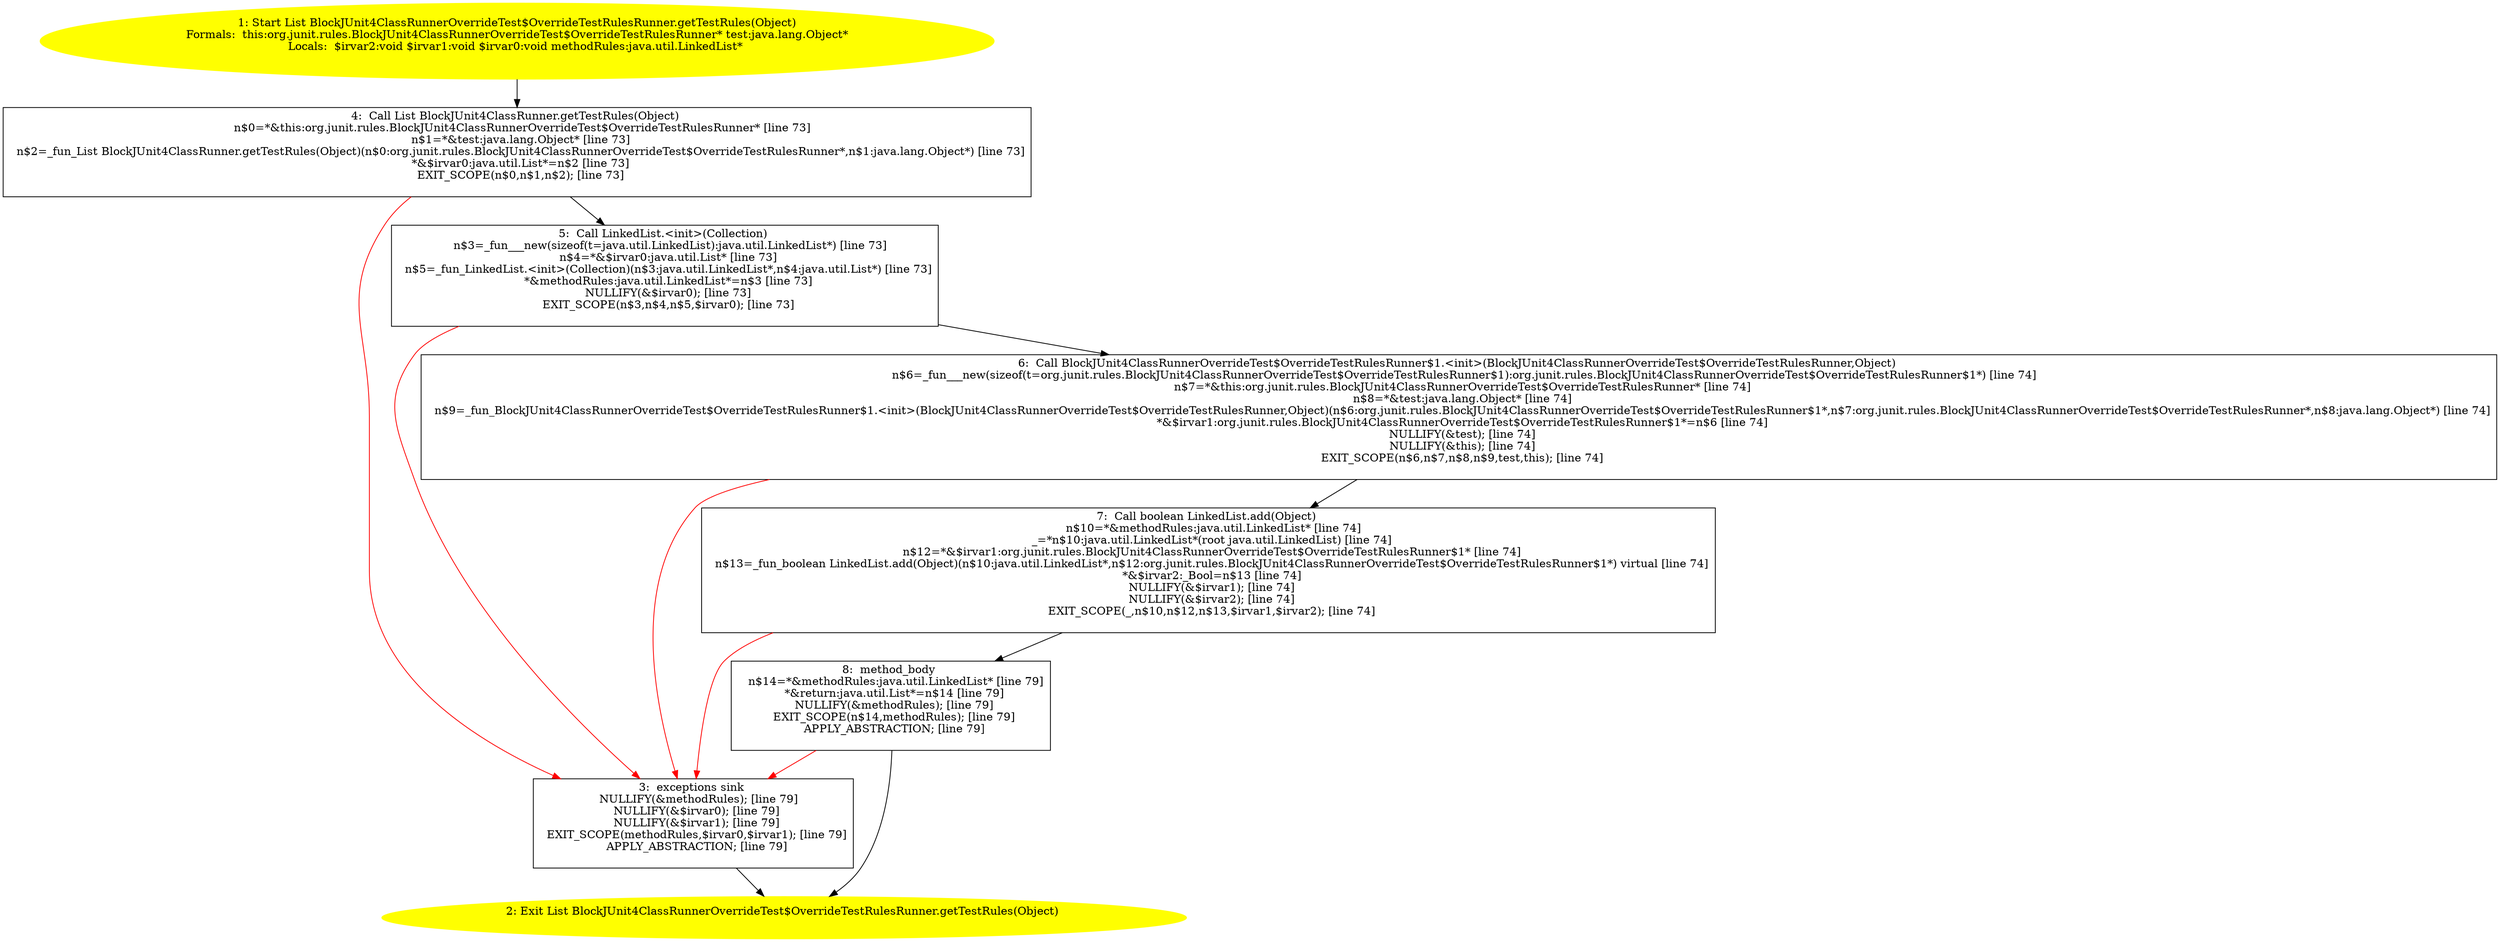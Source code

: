 /* @generated */
digraph cfg {
"org.junit.rules.BlockJUnit4ClassRunnerOverrideTest$OverrideTestRulesRunner.getTestRules(java.lang.Ob.a8a9a30110a15da551db9734cd90aac4_1" [label="1: Start List BlockJUnit4ClassRunnerOverrideTest$OverrideTestRulesRunner.getTestRules(Object)\nFormals:  this:org.junit.rules.BlockJUnit4ClassRunnerOverrideTest$OverrideTestRulesRunner* test:java.lang.Object*\nLocals:  $irvar2:void $irvar1:void $irvar0:void methodRules:java.util.LinkedList* \n  " color=yellow style=filled]
	

	 "org.junit.rules.BlockJUnit4ClassRunnerOverrideTest$OverrideTestRulesRunner.getTestRules(java.lang.Ob.a8a9a30110a15da551db9734cd90aac4_1" -> "org.junit.rules.BlockJUnit4ClassRunnerOverrideTest$OverrideTestRulesRunner.getTestRules(java.lang.Ob.a8a9a30110a15da551db9734cd90aac4_4" ;
"org.junit.rules.BlockJUnit4ClassRunnerOverrideTest$OverrideTestRulesRunner.getTestRules(java.lang.Ob.a8a9a30110a15da551db9734cd90aac4_2" [label="2: Exit List BlockJUnit4ClassRunnerOverrideTest$OverrideTestRulesRunner.getTestRules(Object) \n  " color=yellow style=filled]
	

"org.junit.rules.BlockJUnit4ClassRunnerOverrideTest$OverrideTestRulesRunner.getTestRules(java.lang.Ob.a8a9a30110a15da551db9734cd90aac4_3" [label="3:  exceptions sink \n   NULLIFY(&methodRules); [line 79]\n  NULLIFY(&$irvar0); [line 79]\n  NULLIFY(&$irvar1); [line 79]\n  EXIT_SCOPE(methodRules,$irvar0,$irvar1); [line 79]\n  APPLY_ABSTRACTION; [line 79]\n " shape="box"]
	

	 "org.junit.rules.BlockJUnit4ClassRunnerOverrideTest$OverrideTestRulesRunner.getTestRules(java.lang.Ob.a8a9a30110a15da551db9734cd90aac4_3" -> "org.junit.rules.BlockJUnit4ClassRunnerOverrideTest$OverrideTestRulesRunner.getTestRules(java.lang.Ob.a8a9a30110a15da551db9734cd90aac4_2" ;
"org.junit.rules.BlockJUnit4ClassRunnerOverrideTest$OverrideTestRulesRunner.getTestRules(java.lang.Ob.a8a9a30110a15da551db9734cd90aac4_4" [label="4:  Call List BlockJUnit4ClassRunner.getTestRules(Object) \n   n$0=*&this:org.junit.rules.BlockJUnit4ClassRunnerOverrideTest$OverrideTestRulesRunner* [line 73]\n  n$1=*&test:java.lang.Object* [line 73]\n  n$2=_fun_List BlockJUnit4ClassRunner.getTestRules(Object)(n$0:org.junit.rules.BlockJUnit4ClassRunnerOverrideTest$OverrideTestRulesRunner*,n$1:java.lang.Object*) [line 73]\n  *&$irvar0:java.util.List*=n$2 [line 73]\n  EXIT_SCOPE(n$0,n$1,n$2); [line 73]\n " shape="box"]
	

	 "org.junit.rules.BlockJUnit4ClassRunnerOverrideTest$OverrideTestRulesRunner.getTestRules(java.lang.Ob.a8a9a30110a15da551db9734cd90aac4_4" -> "org.junit.rules.BlockJUnit4ClassRunnerOverrideTest$OverrideTestRulesRunner.getTestRules(java.lang.Ob.a8a9a30110a15da551db9734cd90aac4_5" ;
	 "org.junit.rules.BlockJUnit4ClassRunnerOverrideTest$OverrideTestRulesRunner.getTestRules(java.lang.Ob.a8a9a30110a15da551db9734cd90aac4_4" -> "org.junit.rules.BlockJUnit4ClassRunnerOverrideTest$OverrideTestRulesRunner.getTestRules(java.lang.Ob.a8a9a30110a15da551db9734cd90aac4_3" [color="red" ];
"org.junit.rules.BlockJUnit4ClassRunnerOverrideTest$OverrideTestRulesRunner.getTestRules(java.lang.Ob.a8a9a30110a15da551db9734cd90aac4_5" [label="5:  Call LinkedList.<init>(Collection) \n   n$3=_fun___new(sizeof(t=java.util.LinkedList):java.util.LinkedList*) [line 73]\n  n$4=*&$irvar0:java.util.List* [line 73]\n  n$5=_fun_LinkedList.<init>(Collection)(n$3:java.util.LinkedList*,n$4:java.util.List*) [line 73]\n  *&methodRules:java.util.LinkedList*=n$3 [line 73]\n  NULLIFY(&$irvar0); [line 73]\n  EXIT_SCOPE(n$3,n$4,n$5,$irvar0); [line 73]\n " shape="box"]
	

	 "org.junit.rules.BlockJUnit4ClassRunnerOverrideTest$OverrideTestRulesRunner.getTestRules(java.lang.Ob.a8a9a30110a15da551db9734cd90aac4_5" -> "org.junit.rules.BlockJUnit4ClassRunnerOverrideTest$OverrideTestRulesRunner.getTestRules(java.lang.Ob.a8a9a30110a15da551db9734cd90aac4_6" ;
	 "org.junit.rules.BlockJUnit4ClassRunnerOverrideTest$OverrideTestRulesRunner.getTestRules(java.lang.Ob.a8a9a30110a15da551db9734cd90aac4_5" -> "org.junit.rules.BlockJUnit4ClassRunnerOverrideTest$OverrideTestRulesRunner.getTestRules(java.lang.Ob.a8a9a30110a15da551db9734cd90aac4_3" [color="red" ];
"org.junit.rules.BlockJUnit4ClassRunnerOverrideTest$OverrideTestRulesRunner.getTestRules(java.lang.Ob.a8a9a30110a15da551db9734cd90aac4_6" [label="6:  Call BlockJUnit4ClassRunnerOverrideTest$OverrideTestRulesRunner$1.<init>(BlockJUnit4ClassRunnerOverrideTest$OverrideTestRulesRunner,Object) \n   n$6=_fun___new(sizeof(t=org.junit.rules.BlockJUnit4ClassRunnerOverrideTest$OverrideTestRulesRunner$1):org.junit.rules.BlockJUnit4ClassRunnerOverrideTest$OverrideTestRulesRunner$1*) [line 74]\n  n$7=*&this:org.junit.rules.BlockJUnit4ClassRunnerOverrideTest$OverrideTestRulesRunner* [line 74]\n  n$8=*&test:java.lang.Object* [line 74]\n  n$9=_fun_BlockJUnit4ClassRunnerOverrideTest$OverrideTestRulesRunner$1.<init>(BlockJUnit4ClassRunnerOverrideTest$OverrideTestRulesRunner,Object)(n$6:org.junit.rules.BlockJUnit4ClassRunnerOverrideTest$OverrideTestRulesRunner$1*,n$7:org.junit.rules.BlockJUnit4ClassRunnerOverrideTest$OverrideTestRulesRunner*,n$8:java.lang.Object*) [line 74]\n  *&$irvar1:org.junit.rules.BlockJUnit4ClassRunnerOverrideTest$OverrideTestRulesRunner$1*=n$6 [line 74]\n  NULLIFY(&test); [line 74]\n  NULLIFY(&this); [line 74]\n  EXIT_SCOPE(n$6,n$7,n$8,n$9,test,this); [line 74]\n " shape="box"]
	

	 "org.junit.rules.BlockJUnit4ClassRunnerOverrideTest$OverrideTestRulesRunner.getTestRules(java.lang.Ob.a8a9a30110a15da551db9734cd90aac4_6" -> "org.junit.rules.BlockJUnit4ClassRunnerOverrideTest$OverrideTestRulesRunner.getTestRules(java.lang.Ob.a8a9a30110a15da551db9734cd90aac4_7" ;
	 "org.junit.rules.BlockJUnit4ClassRunnerOverrideTest$OverrideTestRulesRunner.getTestRules(java.lang.Ob.a8a9a30110a15da551db9734cd90aac4_6" -> "org.junit.rules.BlockJUnit4ClassRunnerOverrideTest$OverrideTestRulesRunner.getTestRules(java.lang.Ob.a8a9a30110a15da551db9734cd90aac4_3" [color="red" ];
"org.junit.rules.BlockJUnit4ClassRunnerOverrideTest$OverrideTestRulesRunner.getTestRules(java.lang.Ob.a8a9a30110a15da551db9734cd90aac4_7" [label="7:  Call boolean LinkedList.add(Object) \n   n$10=*&methodRules:java.util.LinkedList* [line 74]\n  _=*n$10:java.util.LinkedList*(root java.util.LinkedList) [line 74]\n  n$12=*&$irvar1:org.junit.rules.BlockJUnit4ClassRunnerOverrideTest$OverrideTestRulesRunner$1* [line 74]\n  n$13=_fun_boolean LinkedList.add(Object)(n$10:java.util.LinkedList*,n$12:org.junit.rules.BlockJUnit4ClassRunnerOverrideTest$OverrideTestRulesRunner$1*) virtual [line 74]\n  *&$irvar2:_Bool=n$13 [line 74]\n  NULLIFY(&$irvar1); [line 74]\n  NULLIFY(&$irvar2); [line 74]\n  EXIT_SCOPE(_,n$10,n$12,n$13,$irvar1,$irvar2); [line 74]\n " shape="box"]
	

	 "org.junit.rules.BlockJUnit4ClassRunnerOverrideTest$OverrideTestRulesRunner.getTestRules(java.lang.Ob.a8a9a30110a15da551db9734cd90aac4_7" -> "org.junit.rules.BlockJUnit4ClassRunnerOverrideTest$OverrideTestRulesRunner.getTestRules(java.lang.Ob.a8a9a30110a15da551db9734cd90aac4_8" ;
	 "org.junit.rules.BlockJUnit4ClassRunnerOverrideTest$OverrideTestRulesRunner.getTestRules(java.lang.Ob.a8a9a30110a15da551db9734cd90aac4_7" -> "org.junit.rules.BlockJUnit4ClassRunnerOverrideTest$OverrideTestRulesRunner.getTestRules(java.lang.Ob.a8a9a30110a15da551db9734cd90aac4_3" [color="red" ];
"org.junit.rules.BlockJUnit4ClassRunnerOverrideTest$OverrideTestRulesRunner.getTestRules(java.lang.Ob.a8a9a30110a15da551db9734cd90aac4_8" [label="8:  method_body \n   n$14=*&methodRules:java.util.LinkedList* [line 79]\n  *&return:java.util.List*=n$14 [line 79]\n  NULLIFY(&methodRules); [line 79]\n  EXIT_SCOPE(n$14,methodRules); [line 79]\n  APPLY_ABSTRACTION; [line 79]\n " shape="box"]
	

	 "org.junit.rules.BlockJUnit4ClassRunnerOverrideTest$OverrideTestRulesRunner.getTestRules(java.lang.Ob.a8a9a30110a15da551db9734cd90aac4_8" -> "org.junit.rules.BlockJUnit4ClassRunnerOverrideTest$OverrideTestRulesRunner.getTestRules(java.lang.Ob.a8a9a30110a15da551db9734cd90aac4_2" ;
	 "org.junit.rules.BlockJUnit4ClassRunnerOverrideTest$OverrideTestRulesRunner.getTestRules(java.lang.Ob.a8a9a30110a15da551db9734cd90aac4_8" -> "org.junit.rules.BlockJUnit4ClassRunnerOverrideTest$OverrideTestRulesRunner.getTestRules(java.lang.Ob.a8a9a30110a15da551db9734cd90aac4_3" [color="red" ];
}
